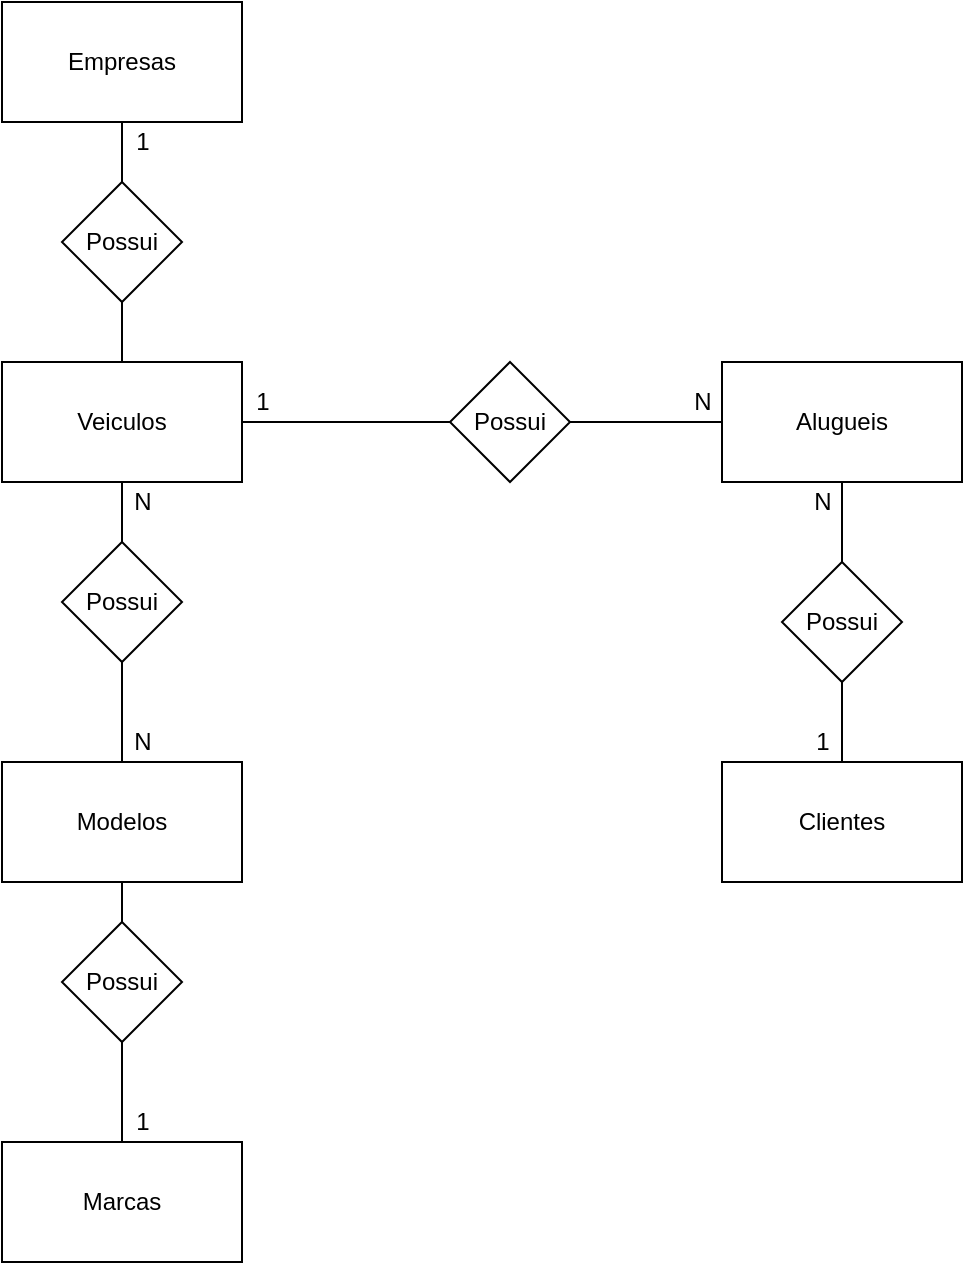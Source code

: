 <mxfile version="14.4.2" type="device"><diagram id="T-MqlycPHWcDiQx1C_xs" name="Página-1"><mxGraphModel dx="868" dy="450" grid="1" gridSize="10" guides="1" tooltips="1" connect="1" arrows="1" fold="1" page="1" pageScale="1" pageWidth="827" pageHeight="1169" math="0" shadow="0"><root><mxCell id="0"/><mxCell id="1" parent="0"/><mxCell id="CoBtaHQ29BV99nQzwZTa-1" value="&lt;font style=&quot;vertical-align: inherit&quot;&gt;&lt;font style=&quot;vertical-align: inherit&quot;&gt;Empresas&lt;/font&gt;&lt;/font&gt;" style="rounded=0;whiteSpace=wrap;html=1;" parent="1" vertex="1"><mxGeometry x="130" y="80" width="120" height="60" as="geometry"/></mxCell><mxCell id="CoBtaHQ29BV99nQzwZTa-31" style="edgeStyle=orthogonalEdgeStyle;rounded=0;orthogonalLoop=1;jettySize=auto;html=1;entryX=0;entryY=0.5;entryDx=0;entryDy=0;startArrow=none;startFill=0;endArrow=none;endFill=0;" parent="1" source="CoBtaHQ29BV99nQzwZTa-2" target="CoBtaHQ29BV99nQzwZTa-16" edge="1"><mxGeometry relative="1" as="geometry"/></mxCell><mxCell id="CoBtaHQ29BV99nQzwZTa-2" value="&lt;font style=&quot;vertical-align: inherit&quot;&gt;&lt;font style=&quot;vertical-align: inherit&quot;&gt;&lt;font style=&quot;vertical-align: inherit&quot;&gt;&lt;font style=&quot;vertical-align: inherit&quot;&gt;Veiculos&lt;/font&gt;&lt;/font&gt;&lt;/font&gt;&lt;/font&gt;" style="rounded=0;whiteSpace=wrap;html=1;" parent="1" vertex="1"><mxGeometry x="130" y="260" width="120" height="60" as="geometry"/></mxCell><mxCell id="CoBtaHQ29BV99nQzwZTa-4" value="&lt;font style=&quot;vertical-align: inherit&quot;&gt;&lt;font style=&quot;vertical-align: inherit&quot;&gt;&lt;font style=&quot;vertical-align: inherit&quot;&gt;&lt;font style=&quot;vertical-align: inherit&quot;&gt;&lt;font style=&quot;vertical-align: inherit&quot;&gt;&lt;font style=&quot;vertical-align: inherit&quot;&gt;&lt;font style=&quot;vertical-align: inherit&quot;&gt;&lt;font style=&quot;vertical-align: inherit&quot;&gt;Alugueis&lt;/font&gt;&lt;/font&gt;&lt;/font&gt;&lt;/font&gt;&lt;/font&gt;&lt;/font&gt;&lt;/font&gt;&lt;/font&gt;" style="rounded=0;whiteSpace=wrap;html=1;" parent="1" vertex="1"><mxGeometry x="490" y="260" width="120" height="60" as="geometry"/></mxCell><mxCell id="CoBtaHQ29BV99nQzwZTa-6" value="" style="edgeStyle=orthogonalEdgeStyle;rounded=0;orthogonalLoop=1;jettySize=auto;html=1;startArrow=none;startFill=0;endArrow=none;endFill=0;" parent="1" source="CoBtaHQ29BV99nQzwZTa-5" target="CoBtaHQ29BV99nQzwZTa-1" edge="1"><mxGeometry relative="1" as="geometry"/></mxCell><mxCell id="CoBtaHQ29BV99nQzwZTa-8" style="edgeStyle=orthogonalEdgeStyle;rounded=0;orthogonalLoop=1;jettySize=auto;html=1;entryX=0.5;entryY=0;entryDx=0;entryDy=0;startArrow=none;startFill=0;endArrow=none;endFill=0;" parent="1" source="CoBtaHQ29BV99nQzwZTa-5" target="CoBtaHQ29BV99nQzwZTa-2" edge="1"><mxGeometry relative="1" as="geometry"/></mxCell><mxCell id="CoBtaHQ29BV99nQzwZTa-5" value="Possui" style="rhombus;whiteSpace=wrap;html=1;" parent="1" vertex="1"><mxGeometry x="160" y="170" width="60" height="60" as="geometry"/></mxCell><mxCell id="CoBtaHQ29BV99nQzwZTa-9" style="edgeStyle=orthogonalEdgeStyle;rounded=0;orthogonalLoop=1;jettySize=auto;html=1;entryX=0.5;entryY=1;entryDx=0;entryDy=0;startArrow=none;startFill=0;endArrow=none;endFill=0;" parent="1" source="CoBtaHQ29BV99nQzwZTa-7" target="CoBtaHQ29BV99nQzwZTa-2" edge="1"><mxGeometry relative="1" as="geometry"/></mxCell><mxCell id="wIbZGvq2RufK-c6EZarV-1" value="" style="edgeStyle=orthogonalEdgeStyle;rounded=0;orthogonalLoop=1;jettySize=auto;html=1;endArrow=none;endFill=0;" edge="1" parent="1" source="CoBtaHQ29BV99nQzwZTa-7" target="CoBtaHQ29BV99nQzwZTa-13"><mxGeometry relative="1" as="geometry"/></mxCell><mxCell id="CoBtaHQ29BV99nQzwZTa-7" value="Possui" style="rhombus;whiteSpace=wrap;html=1;" parent="1" vertex="1"><mxGeometry x="160" y="350" width="60" height="60" as="geometry"/></mxCell><mxCell id="CoBtaHQ29BV99nQzwZTa-28" style="edgeStyle=orthogonalEdgeStyle;rounded=0;orthogonalLoop=1;jettySize=auto;html=1;entryX=0.5;entryY=0;entryDx=0;entryDy=0;startArrow=none;startFill=0;endArrow=none;endFill=0;" parent="1" source="CoBtaHQ29BV99nQzwZTa-13" target="CoBtaHQ29BV99nQzwZTa-25" edge="1"><mxGeometry relative="1" as="geometry"/></mxCell><mxCell id="CoBtaHQ29BV99nQzwZTa-13" value="Modelos" style="rounded=0;whiteSpace=wrap;html=1;" parent="1" vertex="1"><mxGeometry x="130" y="460" width="120" height="60" as="geometry"/></mxCell><mxCell id="CoBtaHQ29BV99nQzwZTa-18" value="" style="edgeStyle=orthogonalEdgeStyle;rounded=0;orthogonalLoop=1;jettySize=auto;html=1;startArrow=none;startFill=0;endArrow=none;endFill=0;" parent="1" source="CoBtaHQ29BV99nQzwZTa-16" target="CoBtaHQ29BV99nQzwZTa-4" edge="1"><mxGeometry relative="1" as="geometry"/></mxCell><mxCell id="CoBtaHQ29BV99nQzwZTa-16" value="Possui" style="rhombus;whiteSpace=wrap;html=1;" parent="1" vertex="1"><mxGeometry x="354" y="260" width="60" height="60" as="geometry"/></mxCell><mxCell id="CoBtaHQ29BV99nQzwZTa-19" value="&lt;font style=&quot;vertical-align: inherit&quot;&gt;&lt;font style=&quot;vertical-align: inherit&quot;&gt;&lt;font style=&quot;vertical-align: inherit&quot;&gt;&lt;font style=&quot;vertical-align: inherit&quot;&gt;&lt;font style=&quot;vertical-align: inherit&quot;&gt;&lt;font style=&quot;vertical-align: inherit&quot;&gt;&lt;font style=&quot;vertical-align: inherit&quot;&gt;&lt;font style=&quot;vertical-align: inherit&quot;&gt;Clientes&lt;/font&gt;&lt;/font&gt;&lt;/font&gt;&lt;/font&gt;&lt;/font&gt;&lt;/font&gt;&lt;/font&gt;&lt;/font&gt;" style="rounded=0;whiteSpace=wrap;html=1;" parent="1" vertex="1"><mxGeometry x="490" y="460" width="120" height="60" as="geometry"/></mxCell><mxCell id="CoBtaHQ29BV99nQzwZTa-23" style="edgeStyle=orthogonalEdgeStyle;rounded=0;orthogonalLoop=1;jettySize=auto;html=1;entryX=0.5;entryY=1;entryDx=0;entryDy=0;startArrow=none;startFill=0;endArrow=none;endFill=0;" parent="1" source="CoBtaHQ29BV99nQzwZTa-22" target="CoBtaHQ29BV99nQzwZTa-4" edge="1"><mxGeometry relative="1" as="geometry"/></mxCell><mxCell id="CoBtaHQ29BV99nQzwZTa-24" style="edgeStyle=orthogonalEdgeStyle;rounded=0;orthogonalLoop=1;jettySize=auto;html=1;entryX=0.5;entryY=0;entryDx=0;entryDy=0;startArrow=none;startFill=0;endArrow=none;endFill=0;" parent="1" source="CoBtaHQ29BV99nQzwZTa-22" target="CoBtaHQ29BV99nQzwZTa-19" edge="1"><mxGeometry relative="1" as="geometry"/></mxCell><mxCell id="CoBtaHQ29BV99nQzwZTa-22" value="Possui" style="rhombus;whiteSpace=wrap;html=1;" parent="1" vertex="1"><mxGeometry x="520" y="360" width="60" height="60" as="geometry"/></mxCell><mxCell id="CoBtaHQ29BV99nQzwZTa-25" value="Possui" style="rhombus;whiteSpace=wrap;html=1;" parent="1" vertex="1"><mxGeometry x="160" y="540" width="60" height="60" as="geometry"/></mxCell><mxCell id="CoBtaHQ29BV99nQzwZTa-26" style="edgeStyle=orthogonalEdgeStyle;rounded=0;orthogonalLoop=1;jettySize=auto;html=1;entryX=0.5;entryY=1;entryDx=0;entryDy=0;startArrow=none;startFill=0;endArrow=none;endFill=0;" parent="1" source="CoBtaHQ29BV99nQzwZTa-27" target="CoBtaHQ29BV99nQzwZTa-25" edge="1"><mxGeometry relative="1" as="geometry"/></mxCell><mxCell id="CoBtaHQ29BV99nQzwZTa-27" value="Marcas" style="rounded=0;whiteSpace=wrap;html=1;" parent="1" vertex="1"><mxGeometry x="130" y="650" width="120" height="60" as="geometry"/></mxCell><mxCell id="CoBtaHQ29BV99nQzwZTa-32" value="1" style="text;html=1;align=center;verticalAlign=middle;resizable=0;points=[];autosize=1;" parent="1" vertex="1"><mxGeometry x="190" y="140" width="20" height="20" as="geometry"/></mxCell><mxCell id="CoBtaHQ29BV99nQzwZTa-33" value="N" style="text;html=1;align=center;verticalAlign=middle;resizable=0;points=[];autosize=1;" parent="1" vertex="1"><mxGeometry x="190" y="320" width="20" height="20" as="geometry"/></mxCell><mxCell id="CoBtaHQ29BV99nQzwZTa-34" value="N" style="text;html=1;align=center;verticalAlign=middle;resizable=0;points=[];autosize=1;" parent="1" vertex="1"><mxGeometry x="470" y="270" width="20" height="20" as="geometry"/></mxCell><mxCell id="CoBtaHQ29BV99nQzwZTa-35" value="1" style="text;html=1;align=center;verticalAlign=middle;resizable=0;points=[];autosize=1;" parent="1" vertex="1"><mxGeometry x="530" y="440" width="20" height="20" as="geometry"/></mxCell><mxCell id="CoBtaHQ29BV99nQzwZTa-37" value="N" style="text;html=1;align=center;verticalAlign=middle;resizable=0;points=[];autosize=1;" parent="1" vertex="1"><mxGeometry x="190" y="440" width="20" height="20" as="geometry"/></mxCell><mxCell id="CoBtaHQ29BV99nQzwZTa-38" value="1" style="text;html=1;align=center;verticalAlign=middle;resizable=0;points=[];autosize=1;" parent="1" vertex="1"><mxGeometry x="190" y="630" width="20" height="20" as="geometry"/></mxCell><mxCell id="wIbZGvq2RufK-c6EZarV-3" value="1" style="text;html=1;align=center;verticalAlign=middle;resizable=0;points=[];autosize=1;" vertex="1" parent="1"><mxGeometry x="250" y="270" width="20" height="20" as="geometry"/></mxCell><mxCell id="wIbZGvq2RufK-c6EZarV-5" value="N" style="text;html=1;align=center;verticalAlign=middle;resizable=0;points=[];autosize=1;" vertex="1" parent="1"><mxGeometry x="530" y="320" width="20" height="20" as="geometry"/></mxCell></root></mxGraphModel></diagram></mxfile>
